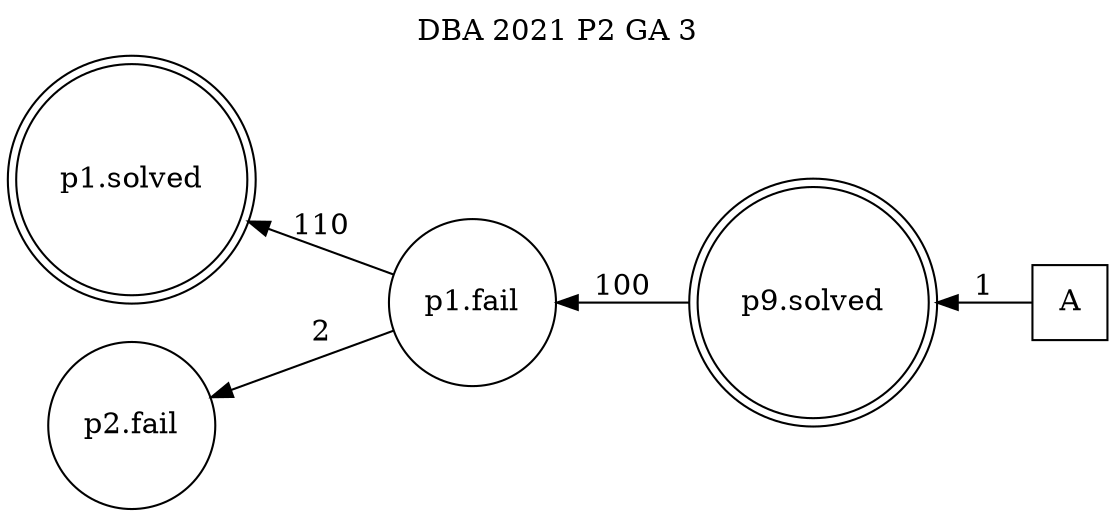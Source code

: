 digraph DBA_2021_P2_GA_3 {
labelloc="tl"
label= " DBA 2021 P2 GA 3 "
rankdir="RL";
graph [ size=" 10 , 10 !"]

"A" [shape="square" label="A"]
"p9.solved" [shape="doublecircle" label="p9.solved"]
"p1.fail" [shape="circle" label="p1.fail"]
"p1.solved" [shape="doublecircle" label="p1.solved"]
"p2.fail" [shape="circle" label="p2.fail"]
"A" -> "p9.solved" [ label=1]
"p9.solved" -> "p1.fail" [ label=100]
"p1.fail" -> "p1.solved" [ label=110]
"p1.fail" -> "p2.fail" [ label=2]
}

